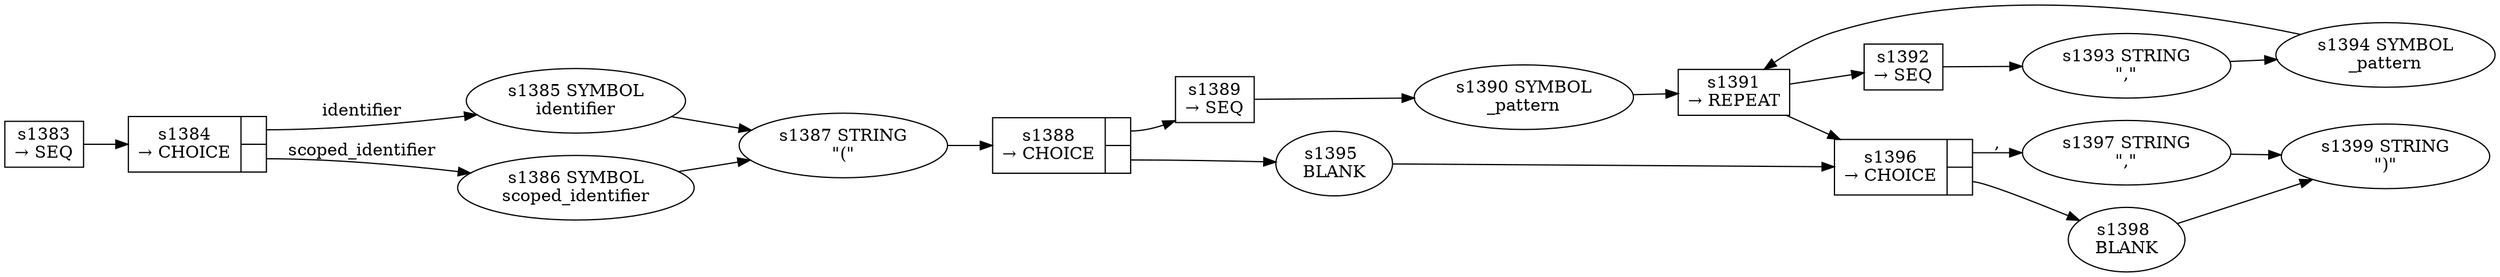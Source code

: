 
  digraph tuple_struct_pattern {
  
    rankdir=LR;
  
    s1383 [label="s1383\n&rarr; SEQ", shape=record, fixedsize=false, peripheries=1];
  s1384 [label="{s1384\n&rarr; CHOICE|{<p0>|<p1>}}", shape=record, fixedsize=false, peripheries=1];
  s1385 [label="s1385 SYMBOL\nidentifier" href="rust-grammar.json.identifier.dot.svg"];
  s1384:p0 -> s1385 [label="identifier"];
  s1386 [label="s1386 SYMBOL\nscoped_identifier" href="rust-grammar.json.scoped_identifier.dot.svg"];
  s1384:p1 -> s1386 [label="scoped_identifier"];
  s1383 -> s1384 [];
  s1387 [label="s1387 STRING\n\"(\""];
  s1385 -> s1387 [];
  s1386 -> s1387 [];
  s1388 [label="{s1388\n&rarr; CHOICE|{<p0>|<p1>}}", shape=record, fixedsize=false, peripheries=1];
  s1389 [label="s1389\n&rarr; SEQ", shape=record, fixedsize=false, peripheries=1];
  s1390 [label="s1390 SYMBOL\n_pattern" href="rust-grammar.json._pattern.dot.svg"];
  s1389 -> s1390 [];
  s1391 [label="s1391\n&rarr; REPEAT", shape=record, fixedsize=false, peripheries=1];
  s1392 [label="s1392\n&rarr; SEQ", shape=record, fixedsize=false, peripheries=1];
  s1393 [label="s1393 STRING\n\",\""];
  s1392 -> s1393 [];
  s1394 [label="s1394 SYMBOL\n_pattern" href="rust-grammar.json._pattern.dot.svg"];
  s1393 -> s1394 [];
  s1391 -> s1392 [];
  s1394 -> s1391 [];
  s1390 -> s1391 [];
  s1388:p0 -> s1389 [label=""];
  s1395 [label="s1395 \nBLANK"];
  s1388:p1 -> s1395 [label=""];
  s1387 -> s1388 [];
  s1396 [label="{s1396\n&rarr; CHOICE|{<p0>|<p1>}}", shape=record, fixedsize=false, peripheries=1];
  s1397 [label="s1397 STRING\n\",\""];
  s1396:p0 -> s1397 [label=","];
  s1398 [label="s1398 \nBLANK"];
  s1396:p1 -> s1398 [label=""];
  s1391 -> s1396 [];
  s1395 -> s1396 [];
  s1399 [label="s1399 STRING\n\")\""];
  s1397 -> s1399 [];
  s1398 -> s1399 [];
  
  }
  